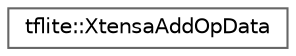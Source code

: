digraph "Graphical Class Hierarchy"
{
 // LATEX_PDF_SIZE
  bgcolor="transparent";
  edge [fontname=Helvetica,fontsize=10,labelfontname=Helvetica,labelfontsize=10];
  node [fontname=Helvetica,fontsize=10,shape=box,height=0.2,width=0.4];
  rankdir="LR";
  Node0 [id="Node000000",label="tflite::XtensaAddOpData",height=0.2,width=0.4,color="grey40", fillcolor="white", style="filled",URL="$structtflite_1_1_xtensa_add_op_data.html",tooltip=" "];
}
